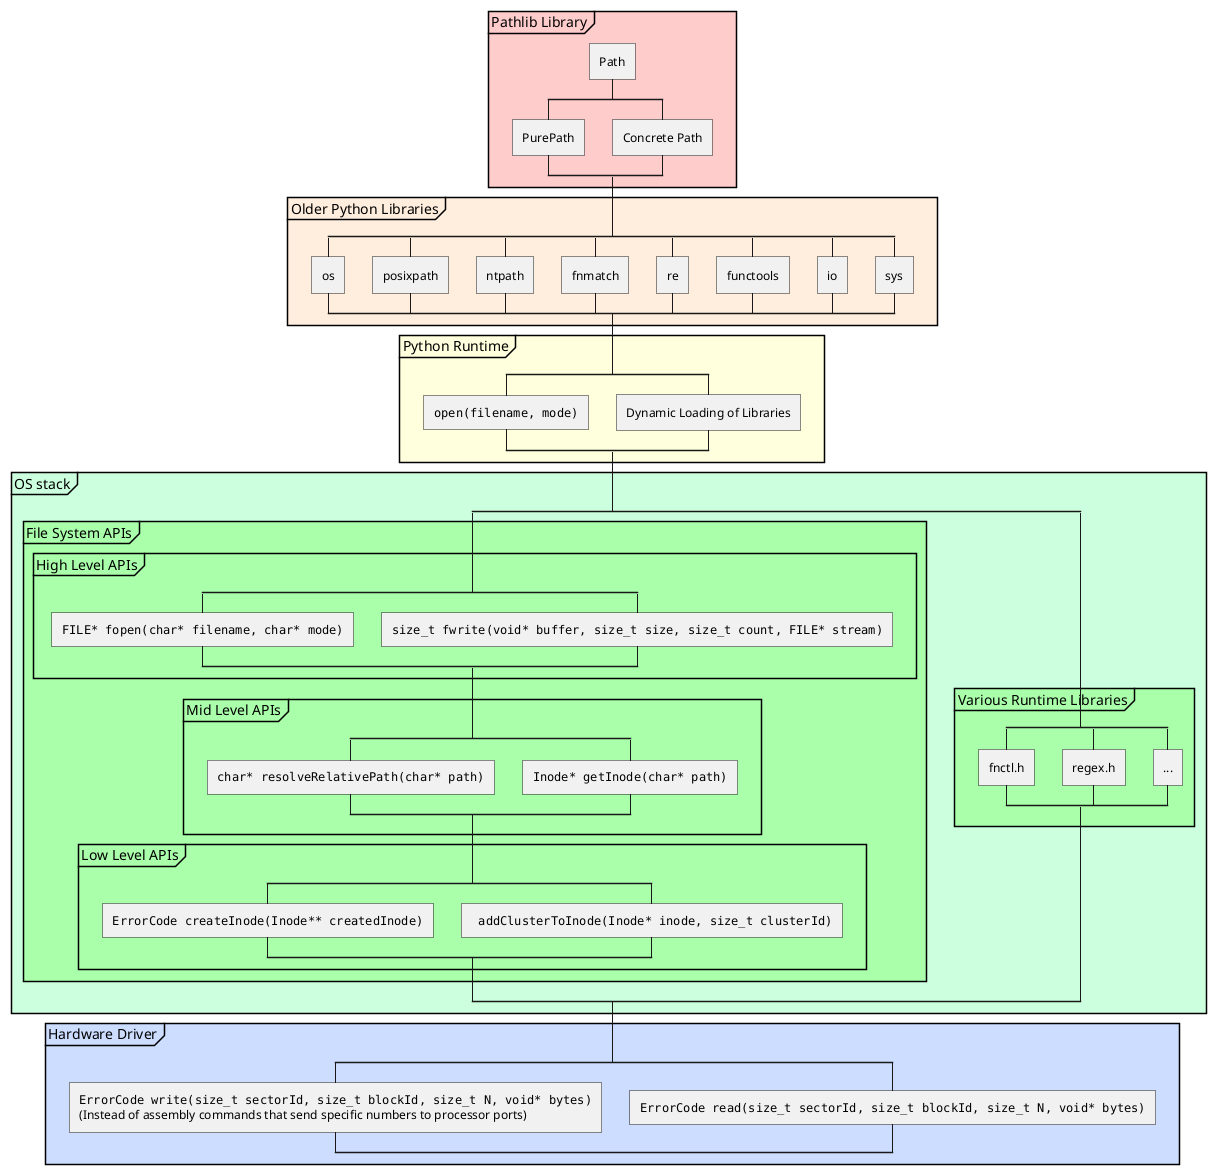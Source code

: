 @startuml
skinparam ArrowHeadColor none
skinparam LineColor none

partition Pathlib Library #FFCCCC {
    :Path]
    split
        :PurePath]
    split again
        :Concrete Path]
    end split
}

partition Older Python Libraries #FFEEDD {
    split
        :os]
    split again
        :posixpath]
    split again
        :ntpath]
    split again
        :fnmatch]
    split again
        :re]
    split again
        :functools]
    split again
        :io]
    split again
        :sys]
    end split
}

partition Python Runtime  #FFFFDD {
    split
        :""open(filename, mode)""]
    split again
        :Dynamic Loading of Libraries]
    end split
}

partition OS stack  #CCFFDD {
    split
        partition File System APIs #AAFFAA {
            partition High Level APIs #AAFFAA {
                split
                    :""FILE* fopen(char* filename, char* mode)""]
                split again
                    :""size_t fwrite(void* buffer, size_t size, size_t count, FILE* stream)""]
                end split
            }

            partition Mid Level APIs #AAFFAA {
                split
                    :""char* resolveRelativePath(char* path)""]
                split again
                    :""Inode* getInode(char* path)""]
                end split
            }

            partition Low Level APIs #AAFFAA {
                split
                    :""ErrorCode createInode(Inode** createdInode)""]
                split again
                    :"" addClusterToInode(Inode* inode, size_t clusterId)""]
                end split
            }
        }
    split again
        partition Various Runtime Libraries #AAFFAA {
            split
                :fnctl.h]
            split again
                :regex.h]
            split again
                :...]
            end split
        }
    end split
}

partition Hardware Driver #CCDDFF {
    split
        :""ErrorCode write(size_t sectorId, size_t blockId, size_t N, void* bytes)""
        (Instead of assembly commands that send specific numbers to processor ports)]
    split again
        :""ErrorCode read(size_t sectorId, size_t blockId, size_t N, void* bytes)""]
    end split
}
@enduml
